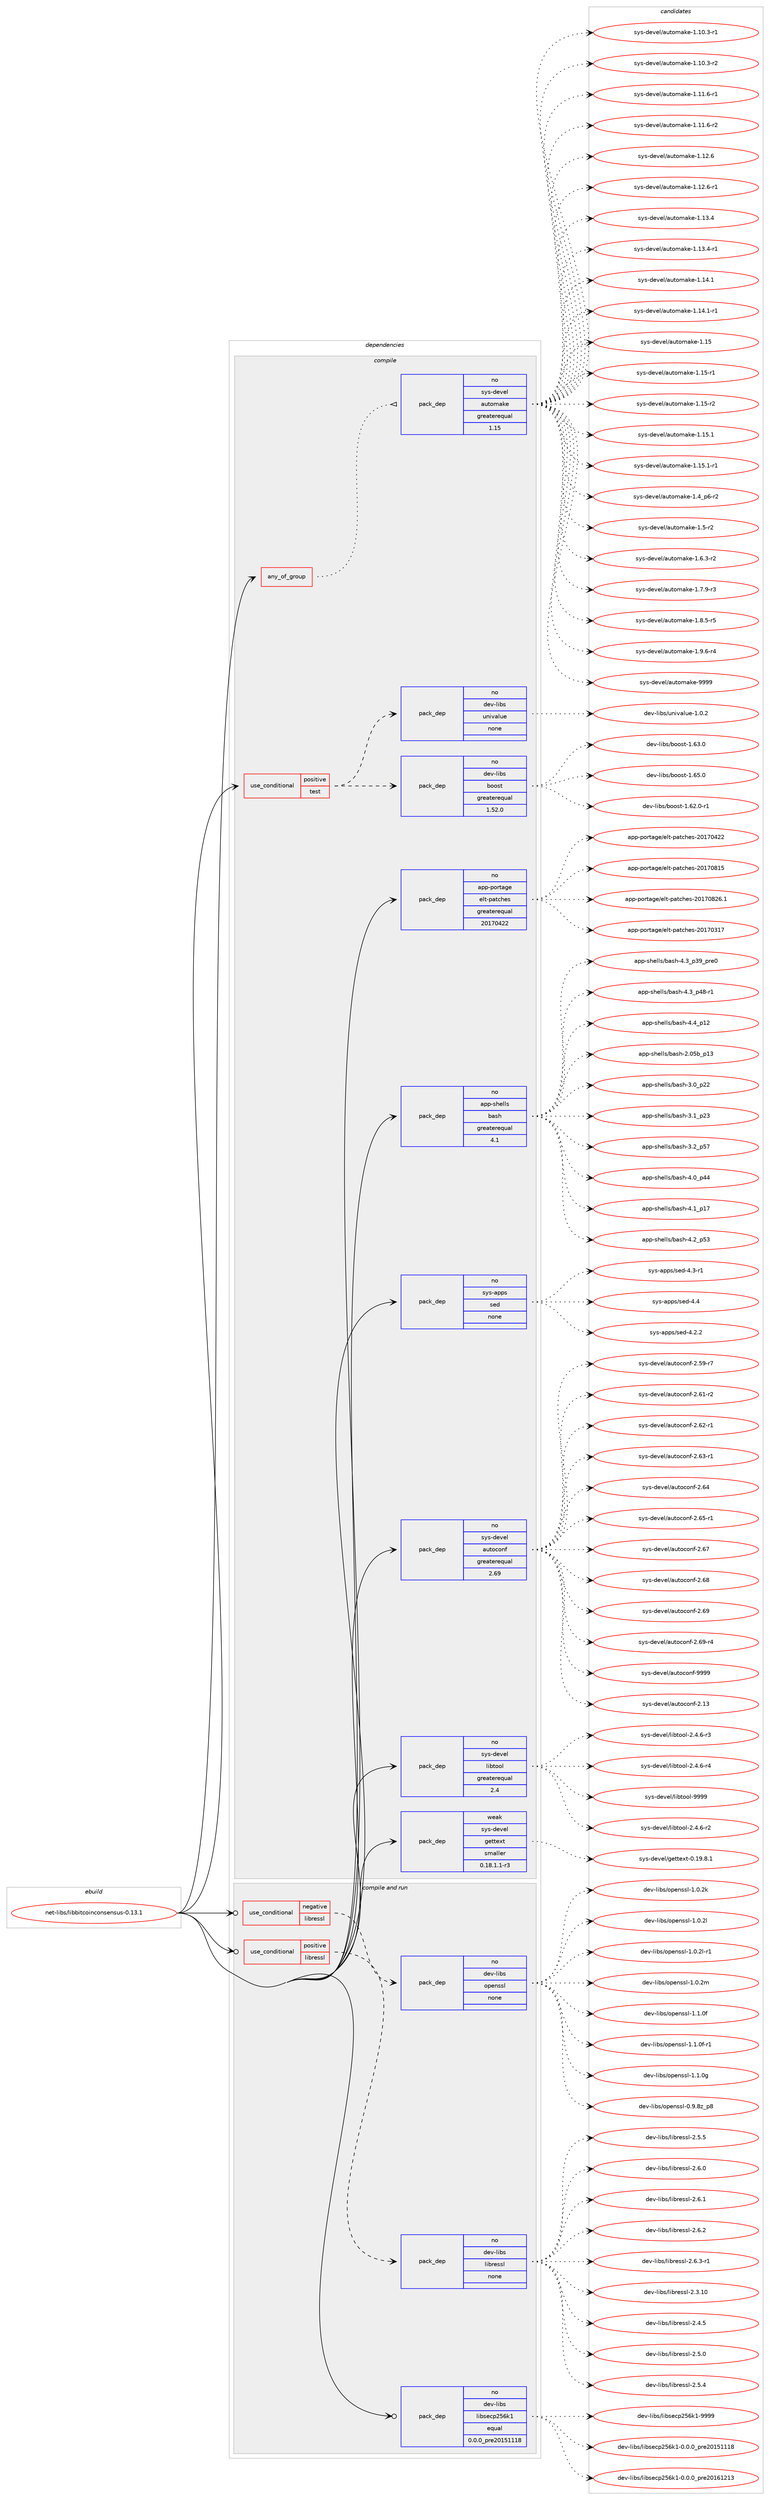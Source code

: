 digraph prolog {

# *************
# Graph options
# *************

newrank=true;
concentrate=true;
compound=true;
graph [rankdir=LR,fontname=Helvetica,fontsize=10,ranksep=1.5];#, ranksep=2.5, nodesep=0.2];
edge  [arrowhead=vee];
node  [fontname=Helvetica,fontsize=10];

# **********
# The ebuild
# **********

subgraph cluster_leftcol {
color=gray;
rank=same;
label=<<i>ebuild</i>>;
id [label="net-libs/libbitcoinconsensus-0.13.1", color=red, width=4, href="../net-libs/libbitcoinconsensus-0.13.1.svg"];
}

# ****************
# The dependencies
# ****************

subgraph cluster_midcol {
color=gray;
label=<<i>dependencies</i>>;
subgraph cluster_compile {
fillcolor="#eeeeee";
style=filled;
label=<<i>compile</i>>;
subgraph any6735 {
dependency416690 [label=<<TABLE BORDER="0" CELLBORDER="1" CELLSPACING="0" CELLPADDING="4"><TR><TD CELLPADDING="10">any_of_group</TD></TR></TABLE>>, shape=none, color=red];subgraph pack306622 {
dependency416691 [label=<<TABLE BORDER="0" CELLBORDER="1" CELLSPACING="0" CELLPADDING="4" WIDTH="220"><TR><TD ROWSPAN="6" CELLPADDING="30">pack_dep</TD></TR><TR><TD WIDTH="110">no</TD></TR><TR><TD>sys-devel</TD></TR><TR><TD>automake</TD></TR><TR><TD>greaterequal</TD></TR><TR><TD>1.15</TD></TR></TABLE>>, shape=none, color=blue];
}
dependency416690:e -> dependency416691:w [weight=20,style="dotted",arrowhead="oinv"];
}
id:e -> dependency416690:w [weight=20,style="solid",arrowhead="vee"];
subgraph cond103141 {
dependency416692 [label=<<TABLE BORDER="0" CELLBORDER="1" CELLSPACING="0" CELLPADDING="4"><TR><TD ROWSPAN="3" CELLPADDING="10">use_conditional</TD></TR><TR><TD>positive</TD></TR><TR><TD>test</TD></TR></TABLE>>, shape=none, color=red];
subgraph pack306623 {
dependency416693 [label=<<TABLE BORDER="0" CELLBORDER="1" CELLSPACING="0" CELLPADDING="4" WIDTH="220"><TR><TD ROWSPAN="6" CELLPADDING="30">pack_dep</TD></TR><TR><TD WIDTH="110">no</TD></TR><TR><TD>dev-libs</TD></TR><TR><TD>univalue</TD></TR><TR><TD>none</TD></TR><TR><TD></TD></TR></TABLE>>, shape=none, color=blue];
}
dependency416692:e -> dependency416693:w [weight=20,style="dashed",arrowhead="vee"];
subgraph pack306624 {
dependency416694 [label=<<TABLE BORDER="0" CELLBORDER="1" CELLSPACING="0" CELLPADDING="4" WIDTH="220"><TR><TD ROWSPAN="6" CELLPADDING="30">pack_dep</TD></TR><TR><TD WIDTH="110">no</TD></TR><TR><TD>dev-libs</TD></TR><TR><TD>boost</TD></TR><TR><TD>greaterequal</TD></TR><TR><TD>1.52.0</TD></TR></TABLE>>, shape=none, color=blue];
}
dependency416692:e -> dependency416694:w [weight=20,style="dashed",arrowhead="vee"];
}
id:e -> dependency416692:w [weight=20,style="solid",arrowhead="vee"];
subgraph pack306625 {
dependency416695 [label=<<TABLE BORDER="0" CELLBORDER="1" CELLSPACING="0" CELLPADDING="4" WIDTH="220"><TR><TD ROWSPAN="6" CELLPADDING="30">pack_dep</TD></TR><TR><TD WIDTH="110">no</TD></TR><TR><TD>app-portage</TD></TR><TR><TD>elt-patches</TD></TR><TR><TD>greaterequal</TD></TR><TR><TD>20170422</TD></TR></TABLE>>, shape=none, color=blue];
}
id:e -> dependency416695:w [weight=20,style="solid",arrowhead="vee"];
subgraph pack306626 {
dependency416696 [label=<<TABLE BORDER="0" CELLBORDER="1" CELLSPACING="0" CELLPADDING="4" WIDTH="220"><TR><TD ROWSPAN="6" CELLPADDING="30">pack_dep</TD></TR><TR><TD WIDTH="110">no</TD></TR><TR><TD>app-shells</TD></TR><TR><TD>bash</TD></TR><TR><TD>greaterequal</TD></TR><TR><TD>4.1</TD></TR></TABLE>>, shape=none, color=blue];
}
id:e -> dependency416696:w [weight=20,style="solid",arrowhead="vee"];
subgraph pack306627 {
dependency416697 [label=<<TABLE BORDER="0" CELLBORDER="1" CELLSPACING="0" CELLPADDING="4" WIDTH="220"><TR><TD ROWSPAN="6" CELLPADDING="30">pack_dep</TD></TR><TR><TD WIDTH="110">no</TD></TR><TR><TD>sys-apps</TD></TR><TR><TD>sed</TD></TR><TR><TD>none</TD></TR><TR><TD></TD></TR></TABLE>>, shape=none, color=blue];
}
id:e -> dependency416697:w [weight=20,style="solid",arrowhead="vee"];
subgraph pack306628 {
dependency416698 [label=<<TABLE BORDER="0" CELLBORDER="1" CELLSPACING="0" CELLPADDING="4" WIDTH="220"><TR><TD ROWSPAN="6" CELLPADDING="30">pack_dep</TD></TR><TR><TD WIDTH="110">no</TD></TR><TR><TD>sys-devel</TD></TR><TR><TD>autoconf</TD></TR><TR><TD>greaterequal</TD></TR><TR><TD>2.69</TD></TR></TABLE>>, shape=none, color=blue];
}
id:e -> dependency416698:w [weight=20,style="solid",arrowhead="vee"];
subgraph pack306629 {
dependency416699 [label=<<TABLE BORDER="0" CELLBORDER="1" CELLSPACING="0" CELLPADDING="4" WIDTH="220"><TR><TD ROWSPAN="6" CELLPADDING="30">pack_dep</TD></TR><TR><TD WIDTH="110">no</TD></TR><TR><TD>sys-devel</TD></TR><TR><TD>libtool</TD></TR><TR><TD>greaterequal</TD></TR><TR><TD>2.4</TD></TR></TABLE>>, shape=none, color=blue];
}
id:e -> dependency416699:w [weight=20,style="solid",arrowhead="vee"];
subgraph pack306630 {
dependency416700 [label=<<TABLE BORDER="0" CELLBORDER="1" CELLSPACING="0" CELLPADDING="4" WIDTH="220"><TR><TD ROWSPAN="6" CELLPADDING="30">pack_dep</TD></TR><TR><TD WIDTH="110">weak</TD></TR><TR><TD>sys-devel</TD></TR><TR><TD>gettext</TD></TR><TR><TD>smaller</TD></TR><TR><TD>0.18.1.1-r3</TD></TR></TABLE>>, shape=none, color=blue];
}
id:e -> dependency416700:w [weight=20,style="solid",arrowhead="vee"];
}
subgraph cluster_compileandrun {
fillcolor="#eeeeee";
style=filled;
label=<<i>compile and run</i>>;
subgraph cond103142 {
dependency416701 [label=<<TABLE BORDER="0" CELLBORDER="1" CELLSPACING="0" CELLPADDING="4"><TR><TD ROWSPAN="3" CELLPADDING="10">use_conditional</TD></TR><TR><TD>negative</TD></TR><TR><TD>libressl</TD></TR></TABLE>>, shape=none, color=red];
subgraph pack306631 {
dependency416702 [label=<<TABLE BORDER="0" CELLBORDER="1" CELLSPACING="0" CELLPADDING="4" WIDTH="220"><TR><TD ROWSPAN="6" CELLPADDING="30">pack_dep</TD></TR><TR><TD WIDTH="110">no</TD></TR><TR><TD>dev-libs</TD></TR><TR><TD>openssl</TD></TR><TR><TD>none</TD></TR><TR><TD></TD></TR></TABLE>>, shape=none, color=blue];
}
dependency416701:e -> dependency416702:w [weight=20,style="dashed",arrowhead="vee"];
}
id:e -> dependency416701:w [weight=20,style="solid",arrowhead="odotvee"];
subgraph cond103143 {
dependency416703 [label=<<TABLE BORDER="0" CELLBORDER="1" CELLSPACING="0" CELLPADDING="4"><TR><TD ROWSPAN="3" CELLPADDING="10">use_conditional</TD></TR><TR><TD>positive</TD></TR><TR><TD>libressl</TD></TR></TABLE>>, shape=none, color=red];
subgraph pack306632 {
dependency416704 [label=<<TABLE BORDER="0" CELLBORDER="1" CELLSPACING="0" CELLPADDING="4" WIDTH="220"><TR><TD ROWSPAN="6" CELLPADDING="30">pack_dep</TD></TR><TR><TD WIDTH="110">no</TD></TR><TR><TD>dev-libs</TD></TR><TR><TD>libressl</TD></TR><TR><TD>none</TD></TR><TR><TD></TD></TR></TABLE>>, shape=none, color=blue];
}
dependency416703:e -> dependency416704:w [weight=20,style="dashed",arrowhead="vee"];
}
id:e -> dependency416703:w [weight=20,style="solid",arrowhead="odotvee"];
subgraph pack306633 {
dependency416705 [label=<<TABLE BORDER="0" CELLBORDER="1" CELLSPACING="0" CELLPADDING="4" WIDTH="220"><TR><TD ROWSPAN="6" CELLPADDING="30">pack_dep</TD></TR><TR><TD WIDTH="110">no</TD></TR><TR><TD>dev-libs</TD></TR><TR><TD>libsecp256k1</TD></TR><TR><TD>equal</TD></TR><TR><TD>0.0.0_pre20151118</TD></TR></TABLE>>, shape=none, color=blue];
}
id:e -> dependency416705:w [weight=20,style="solid",arrowhead="odotvee"];
}
subgraph cluster_run {
fillcolor="#eeeeee";
style=filled;
label=<<i>run</i>>;
}
}

# **************
# The candidates
# **************

subgraph cluster_choices {
rank=same;
color=gray;
label=<<i>candidates</i>>;

subgraph choice306622 {
color=black;
nodesep=1;
choice11512111545100101118101108479711711611110997107101454946494846514511449 [label="sys-devel/automake-1.10.3-r1", color=red, width=4,href="../sys-devel/automake-1.10.3-r1.svg"];
choice11512111545100101118101108479711711611110997107101454946494846514511450 [label="sys-devel/automake-1.10.3-r2", color=red, width=4,href="../sys-devel/automake-1.10.3-r2.svg"];
choice11512111545100101118101108479711711611110997107101454946494946544511449 [label="sys-devel/automake-1.11.6-r1", color=red, width=4,href="../sys-devel/automake-1.11.6-r1.svg"];
choice11512111545100101118101108479711711611110997107101454946494946544511450 [label="sys-devel/automake-1.11.6-r2", color=red, width=4,href="../sys-devel/automake-1.11.6-r2.svg"];
choice1151211154510010111810110847971171161111099710710145494649504654 [label="sys-devel/automake-1.12.6", color=red, width=4,href="../sys-devel/automake-1.12.6.svg"];
choice11512111545100101118101108479711711611110997107101454946495046544511449 [label="sys-devel/automake-1.12.6-r1", color=red, width=4,href="../sys-devel/automake-1.12.6-r1.svg"];
choice1151211154510010111810110847971171161111099710710145494649514652 [label="sys-devel/automake-1.13.4", color=red, width=4,href="../sys-devel/automake-1.13.4.svg"];
choice11512111545100101118101108479711711611110997107101454946495146524511449 [label="sys-devel/automake-1.13.4-r1", color=red, width=4,href="../sys-devel/automake-1.13.4-r1.svg"];
choice1151211154510010111810110847971171161111099710710145494649524649 [label="sys-devel/automake-1.14.1", color=red, width=4,href="../sys-devel/automake-1.14.1.svg"];
choice11512111545100101118101108479711711611110997107101454946495246494511449 [label="sys-devel/automake-1.14.1-r1", color=red, width=4,href="../sys-devel/automake-1.14.1-r1.svg"];
choice115121115451001011181011084797117116111109971071014549464953 [label="sys-devel/automake-1.15", color=red, width=4,href="../sys-devel/automake-1.15.svg"];
choice1151211154510010111810110847971171161111099710710145494649534511449 [label="sys-devel/automake-1.15-r1", color=red, width=4,href="../sys-devel/automake-1.15-r1.svg"];
choice1151211154510010111810110847971171161111099710710145494649534511450 [label="sys-devel/automake-1.15-r2", color=red, width=4,href="../sys-devel/automake-1.15-r2.svg"];
choice1151211154510010111810110847971171161111099710710145494649534649 [label="sys-devel/automake-1.15.1", color=red, width=4,href="../sys-devel/automake-1.15.1.svg"];
choice11512111545100101118101108479711711611110997107101454946495346494511449 [label="sys-devel/automake-1.15.1-r1", color=red, width=4,href="../sys-devel/automake-1.15.1-r1.svg"];
choice115121115451001011181011084797117116111109971071014549465295112544511450 [label="sys-devel/automake-1.4_p6-r2", color=red, width=4,href="../sys-devel/automake-1.4_p6-r2.svg"];
choice11512111545100101118101108479711711611110997107101454946534511450 [label="sys-devel/automake-1.5-r2", color=red, width=4,href="../sys-devel/automake-1.5-r2.svg"];
choice115121115451001011181011084797117116111109971071014549465446514511450 [label="sys-devel/automake-1.6.3-r2", color=red, width=4,href="../sys-devel/automake-1.6.3-r2.svg"];
choice115121115451001011181011084797117116111109971071014549465546574511451 [label="sys-devel/automake-1.7.9-r3", color=red, width=4,href="../sys-devel/automake-1.7.9-r3.svg"];
choice115121115451001011181011084797117116111109971071014549465646534511453 [label="sys-devel/automake-1.8.5-r5", color=red, width=4,href="../sys-devel/automake-1.8.5-r5.svg"];
choice115121115451001011181011084797117116111109971071014549465746544511452 [label="sys-devel/automake-1.9.6-r4", color=red, width=4,href="../sys-devel/automake-1.9.6-r4.svg"];
choice115121115451001011181011084797117116111109971071014557575757 [label="sys-devel/automake-9999", color=red, width=4,href="../sys-devel/automake-9999.svg"];
dependency416691:e -> choice11512111545100101118101108479711711611110997107101454946494846514511449:w [style=dotted,weight="100"];
dependency416691:e -> choice11512111545100101118101108479711711611110997107101454946494846514511450:w [style=dotted,weight="100"];
dependency416691:e -> choice11512111545100101118101108479711711611110997107101454946494946544511449:w [style=dotted,weight="100"];
dependency416691:e -> choice11512111545100101118101108479711711611110997107101454946494946544511450:w [style=dotted,weight="100"];
dependency416691:e -> choice1151211154510010111810110847971171161111099710710145494649504654:w [style=dotted,weight="100"];
dependency416691:e -> choice11512111545100101118101108479711711611110997107101454946495046544511449:w [style=dotted,weight="100"];
dependency416691:e -> choice1151211154510010111810110847971171161111099710710145494649514652:w [style=dotted,weight="100"];
dependency416691:e -> choice11512111545100101118101108479711711611110997107101454946495146524511449:w [style=dotted,weight="100"];
dependency416691:e -> choice1151211154510010111810110847971171161111099710710145494649524649:w [style=dotted,weight="100"];
dependency416691:e -> choice11512111545100101118101108479711711611110997107101454946495246494511449:w [style=dotted,weight="100"];
dependency416691:e -> choice115121115451001011181011084797117116111109971071014549464953:w [style=dotted,weight="100"];
dependency416691:e -> choice1151211154510010111810110847971171161111099710710145494649534511449:w [style=dotted,weight="100"];
dependency416691:e -> choice1151211154510010111810110847971171161111099710710145494649534511450:w [style=dotted,weight="100"];
dependency416691:e -> choice1151211154510010111810110847971171161111099710710145494649534649:w [style=dotted,weight="100"];
dependency416691:e -> choice11512111545100101118101108479711711611110997107101454946495346494511449:w [style=dotted,weight="100"];
dependency416691:e -> choice115121115451001011181011084797117116111109971071014549465295112544511450:w [style=dotted,weight="100"];
dependency416691:e -> choice11512111545100101118101108479711711611110997107101454946534511450:w [style=dotted,weight="100"];
dependency416691:e -> choice115121115451001011181011084797117116111109971071014549465446514511450:w [style=dotted,weight="100"];
dependency416691:e -> choice115121115451001011181011084797117116111109971071014549465546574511451:w [style=dotted,weight="100"];
dependency416691:e -> choice115121115451001011181011084797117116111109971071014549465646534511453:w [style=dotted,weight="100"];
dependency416691:e -> choice115121115451001011181011084797117116111109971071014549465746544511452:w [style=dotted,weight="100"];
dependency416691:e -> choice115121115451001011181011084797117116111109971071014557575757:w [style=dotted,weight="100"];
}
subgraph choice306623 {
color=black;
nodesep=1;
choice10010111845108105981154711711010511897108117101454946484650 [label="dev-libs/univalue-1.0.2", color=red, width=4,href="../dev-libs/univalue-1.0.2.svg"];
dependency416693:e -> choice10010111845108105981154711711010511897108117101454946484650:w [style=dotted,weight="100"];
}
subgraph choice306624 {
color=black;
nodesep=1;
choice10010111845108105981154798111111115116454946545046484511449 [label="dev-libs/boost-1.62.0-r1", color=red, width=4,href="../dev-libs/boost-1.62.0-r1.svg"];
choice1001011184510810598115479811111111511645494654514648 [label="dev-libs/boost-1.63.0", color=red, width=4,href="../dev-libs/boost-1.63.0.svg"];
choice1001011184510810598115479811111111511645494654534648 [label="dev-libs/boost-1.65.0", color=red, width=4,href="../dev-libs/boost-1.65.0.svg"];
dependency416694:e -> choice10010111845108105981154798111111115116454946545046484511449:w [style=dotted,weight="100"];
dependency416694:e -> choice1001011184510810598115479811111111511645494654514648:w [style=dotted,weight="100"];
dependency416694:e -> choice1001011184510810598115479811111111511645494654534648:w [style=dotted,weight="100"];
}
subgraph choice306625 {
color=black;
nodesep=1;
choice97112112451121111141169710310147101108116451129711699104101115455048495548514955 [label="app-portage/elt-patches-20170317", color=red, width=4,href="../app-portage/elt-patches-20170317.svg"];
choice97112112451121111141169710310147101108116451129711699104101115455048495548525050 [label="app-portage/elt-patches-20170422", color=red, width=4,href="../app-portage/elt-patches-20170422.svg"];
choice97112112451121111141169710310147101108116451129711699104101115455048495548564953 [label="app-portage/elt-patches-20170815", color=red, width=4,href="../app-portage/elt-patches-20170815.svg"];
choice971121124511211111411697103101471011081164511297116991041011154550484955485650544649 [label="app-portage/elt-patches-20170826.1", color=red, width=4,href="../app-portage/elt-patches-20170826.1.svg"];
dependency416695:e -> choice97112112451121111141169710310147101108116451129711699104101115455048495548514955:w [style=dotted,weight="100"];
dependency416695:e -> choice97112112451121111141169710310147101108116451129711699104101115455048495548525050:w [style=dotted,weight="100"];
dependency416695:e -> choice97112112451121111141169710310147101108116451129711699104101115455048495548564953:w [style=dotted,weight="100"];
dependency416695:e -> choice971121124511211111411697103101471011081164511297116991041011154550484955485650544649:w [style=dotted,weight="100"];
}
subgraph choice306626 {
color=black;
nodesep=1;
choice9711211245115104101108108115479897115104455046485398951124951 [label="app-shells/bash-2.05b_p13", color=red, width=4,href="../app-shells/bash-2.05b_p13.svg"];
choice971121124511510410110810811547989711510445514648951125050 [label="app-shells/bash-3.0_p22", color=red, width=4,href="../app-shells/bash-3.0_p22.svg"];
choice971121124511510410110810811547989711510445514649951125051 [label="app-shells/bash-3.1_p23", color=red, width=4,href="../app-shells/bash-3.1_p23.svg"];
choice971121124511510410110810811547989711510445514650951125355 [label="app-shells/bash-3.2_p57", color=red, width=4,href="../app-shells/bash-3.2_p57.svg"];
choice971121124511510410110810811547989711510445524648951125252 [label="app-shells/bash-4.0_p44", color=red, width=4,href="../app-shells/bash-4.0_p44.svg"];
choice971121124511510410110810811547989711510445524649951124955 [label="app-shells/bash-4.1_p17", color=red, width=4,href="../app-shells/bash-4.1_p17.svg"];
choice971121124511510410110810811547989711510445524650951125351 [label="app-shells/bash-4.2_p53", color=red, width=4,href="../app-shells/bash-4.2_p53.svg"];
choice9711211245115104101108108115479897115104455246519511251579511211410148 [label="app-shells/bash-4.3_p39_pre0", color=red, width=4,href="../app-shells/bash-4.3_p39_pre0.svg"];
choice9711211245115104101108108115479897115104455246519511252564511449 [label="app-shells/bash-4.3_p48-r1", color=red, width=4,href="../app-shells/bash-4.3_p48-r1.svg"];
choice971121124511510410110810811547989711510445524652951124950 [label="app-shells/bash-4.4_p12", color=red, width=4,href="../app-shells/bash-4.4_p12.svg"];
dependency416696:e -> choice9711211245115104101108108115479897115104455046485398951124951:w [style=dotted,weight="100"];
dependency416696:e -> choice971121124511510410110810811547989711510445514648951125050:w [style=dotted,weight="100"];
dependency416696:e -> choice971121124511510410110810811547989711510445514649951125051:w [style=dotted,weight="100"];
dependency416696:e -> choice971121124511510410110810811547989711510445514650951125355:w [style=dotted,weight="100"];
dependency416696:e -> choice971121124511510410110810811547989711510445524648951125252:w [style=dotted,weight="100"];
dependency416696:e -> choice971121124511510410110810811547989711510445524649951124955:w [style=dotted,weight="100"];
dependency416696:e -> choice971121124511510410110810811547989711510445524650951125351:w [style=dotted,weight="100"];
dependency416696:e -> choice9711211245115104101108108115479897115104455246519511251579511211410148:w [style=dotted,weight="100"];
dependency416696:e -> choice9711211245115104101108108115479897115104455246519511252564511449:w [style=dotted,weight="100"];
dependency416696:e -> choice971121124511510410110810811547989711510445524652951124950:w [style=dotted,weight="100"];
}
subgraph choice306627 {
color=black;
nodesep=1;
choice115121115459711211211547115101100455246504650 [label="sys-apps/sed-4.2.2", color=red, width=4,href="../sys-apps/sed-4.2.2.svg"];
choice115121115459711211211547115101100455246514511449 [label="sys-apps/sed-4.3-r1", color=red, width=4,href="../sys-apps/sed-4.3-r1.svg"];
choice11512111545971121121154711510110045524652 [label="sys-apps/sed-4.4", color=red, width=4,href="../sys-apps/sed-4.4.svg"];
dependency416697:e -> choice115121115459711211211547115101100455246504650:w [style=dotted,weight="100"];
dependency416697:e -> choice115121115459711211211547115101100455246514511449:w [style=dotted,weight="100"];
dependency416697:e -> choice11512111545971121121154711510110045524652:w [style=dotted,weight="100"];
}
subgraph choice306628 {
color=black;
nodesep=1;
choice115121115451001011181011084797117116111991111101024550464951 [label="sys-devel/autoconf-2.13", color=red, width=4,href="../sys-devel/autoconf-2.13.svg"];
choice1151211154510010111810110847971171161119911111010245504653574511455 [label="sys-devel/autoconf-2.59-r7", color=red, width=4,href="../sys-devel/autoconf-2.59-r7.svg"];
choice1151211154510010111810110847971171161119911111010245504654494511450 [label="sys-devel/autoconf-2.61-r2", color=red, width=4,href="../sys-devel/autoconf-2.61-r2.svg"];
choice1151211154510010111810110847971171161119911111010245504654504511449 [label="sys-devel/autoconf-2.62-r1", color=red, width=4,href="../sys-devel/autoconf-2.62-r1.svg"];
choice1151211154510010111810110847971171161119911111010245504654514511449 [label="sys-devel/autoconf-2.63-r1", color=red, width=4,href="../sys-devel/autoconf-2.63-r1.svg"];
choice115121115451001011181011084797117116111991111101024550465452 [label="sys-devel/autoconf-2.64", color=red, width=4,href="../sys-devel/autoconf-2.64.svg"];
choice1151211154510010111810110847971171161119911111010245504654534511449 [label="sys-devel/autoconf-2.65-r1", color=red, width=4,href="../sys-devel/autoconf-2.65-r1.svg"];
choice115121115451001011181011084797117116111991111101024550465455 [label="sys-devel/autoconf-2.67", color=red, width=4,href="../sys-devel/autoconf-2.67.svg"];
choice115121115451001011181011084797117116111991111101024550465456 [label="sys-devel/autoconf-2.68", color=red, width=4,href="../sys-devel/autoconf-2.68.svg"];
choice115121115451001011181011084797117116111991111101024550465457 [label="sys-devel/autoconf-2.69", color=red, width=4,href="../sys-devel/autoconf-2.69.svg"];
choice1151211154510010111810110847971171161119911111010245504654574511452 [label="sys-devel/autoconf-2.69-r4", color=red, width=4,href="../sys-devel/autoconf-2.69-r4.svg"];
choice115121115451001011181011084797117116111991111101024557575757 [label="sys-devel/autoconf-9999", color=red, width=4,href="../sys-devel/autoconf-9999.svg"];
dependency416698:e -> choice115121115451001011181011084797117116111991111101024550464951:w [style=dotted,weight="100"];
dependency416698:e -> choice1151211154510010111810110847971171161119911111010245504653574511455:w [style=dotted,weight="100"];
dependency416698:e -> choice1151211154510010111810110847971171161119911111010245504654494511450:w [style=dotted,weight="100"];
dependency416698:e -> choice1151211154510010111810110847971171161119911111010245504654504511449:w [style=dotted,weight="100"];
dependency416698:e -> choice1151211154510010111810110847971171161119911111010245504654514511449:w [style=dotted,weight="100"];
dependency416698:e -> choice115121115451001011181011084797117116111991111101024550465452:w [style=dotted,weight="100"];
dependency416698:e -> choice1151211154510010111810110847971171161119911111010245504654534511449:w [style=dotted,weight="100"];
dependency416698:e -> choice115121115451001011181011084797117116111991111101024550465455:w [style=dotted,weight="100"];
dependency416698:e -> choice115121115451001011181011084797117116111991111101024550465456:w [style=dotted,weight="100"];
dependency416698:e -> choice115121115451001011181011084797117116111991111101024550465457:w [style=dotted,weight="100"];
dependency416698:e -> choice1151211154510010111810110847971171161119911111010245504654574511452:w [style=dotted,weight="100"];
dependency416698:e -> choice115121115451001011181011084797117116111991111101024557575757:w [style=dotted,weight="100"];
}
subgraph choice306629 {
color=black;
nodesep=1;
choice1151211154510010111810110847108105981161111111084550465246544511450 [label="sys-devel/libtool-2.4.6-r2", color=red, width=4,href="../sys-devel/libtool-2.4.6-r2.svg"];
choice1151211154510010111810110847108105981161111111084550465246544511451 [label="sys-devel/libtool-2.4.6-r3", color=red, width=4,href="../sys-devel/libtool-2.4.6-r3.svg"];
choice1151211154510010111810110847108105981161111111084550465246544511452 [label="sys-devel/libtool-2.4.6-r4", color=red, width=4,href="../sys-devel/libtool-2.4.6-r4.svg"];
choice1151211154510010111810110847108105981161111111084557575757 [label="sys-devel/libtool-9999", color=red, width=4,href="../sys-devel/libtool-9999.svg"];
dependency416699:e -> choice1151211154510010111810110847108105981161111111084550465246544511450:w [style=dotted,weight="100"];
dependency416699:e -> choice1151211154510010111810110847108105981161111111084550465246544511451:w [style=dotted,weight="100"];
dependency416699:e -> choice1151211154510010111810110847108105981161111111084550465246544511452:w [style=dotted,weight="100"];
dependency416699:e -> choice1151211154510010111810110847108105981161111111084557575757:w [style=dotted,weight="100"];
}
subgraph choice306630 {
color=black;
nodesep=1;
choice1151211154510010111810110847103101116116101120116454846495746564649 [label="sys-devel/gettext-0.19.8.1", color=red, width=4,href="../sys-devel/gettext-0.19.8.1.svg"];
dependency416700:e -> choice1151211154510010111810110847103101116116101120116454846495746564649:w [style=dotted,weight="100"];
}
subgraph choice306631 {
color=black;
nodesep=1;
choice1001011184510810598115471111121011101151151084548465746561229511256 [label="dev-libs/openssl-0.9.8z_p8", color=red, width=4,href="../dev-libs/openssl-0.9.8z_p8.svg"];
choice100101118451081059811547111112101110115115108454946484650107 [label="dev-libs/openssl-1.0.2k", color=red, width=4,href="../dev-libs/openssl-1.0.2k.svg"];
choice100101118451081059811547111112101110115115108454946484650108 [label="dev-libs/openssl-1.0.2l", color=red, width=4,href="../dev-libs/openssl-1.0.2l.svg"];
choice1001011184510810598115471111121011101151151084549464846501084511449 [label="dev-libs/openssl-1.0.2l-r1", color=red, width=4,href="../dev-libs/openssl-1.0.2l-r1.svg"];
choice100101118451081059811547111112101110115115108454946484650109 [label="dev-libs/openssl-1.0.2m", color=red, width=4,href="../dev-libs/openssl-1.0.2m.svg"];
choice100101118451081059811547111112101110115115108454946494648102 [label="dev-libs/openssl-1.1.0f", color=red, width=4,href="../dev-libs/openssl-1.1.0f.svg"];
choice1001011184510810598115471111121011101151151084549464946481024511449 [label="dev-libs/openssl-1.1.0f-r1", color=red, width=4,href="../dev-libs/openssl-1.1.0f-r1.svg"];
choice100101118451081059811547111112101110115115108454946494648103 [label="dev-libs/openssl-1.1.0g", color=red, width=4,href="../dev-libs/openssl-1.1.0g.svg"];
dependency416702:e -> choice1001011184510810598115471111121011101151151084548465746561229511256:w [style=dotted,weight="100"];
dependency416702:e -> choice100101118451081059811547111112101110115115108454946484650107:w [style=dotted,weight="100"];
dependency416702:e -> choice100101118451081059811547111112101110115115108454946484650108:w [style=dotted,weight="100"];
dependency416702:e -> choice1001011184510810598115471111121011101151151084549464846501084511449:w [style=dotted,weight="100"];
dependency416702:e -> choice100101118451081059811547111112101110115115108454946484650109:w [style=dotted,weight="100"];
dependency416702:e -> choice100101118451081059811547111112101110115115108454946494648102:w [style=dotted,weight="100"];
dependency416702:e -> choice1001011184510810598115471111121011101151151084549464946481024511449:w [style=dotted,weight="100"];
dependency416702:e -> choice100101118451081059811547111112101110115115108454946494648103:w [style=dotted,weight="100"];
}
subgraph choice306632 {
color=black;
nodesep=1;
choice1001011184510810598115471081059811410111511510845504651464948 [label="dev-libs/libressl-2.3.10", color=red, width=4,href="../dev-libs/libressl-2.3.10.svg"];
choice10010111845108105981154710810598114101115115108455046524653 [label="dev-libs/libressl-2.4.5", color=red, width=4,href="../dev-libs/libressl-2.4.5.svg"];
choice10010111845108105981154710810598114101115115108455046534648 [label="dev-libs/libressl-2.5.0", color=red, width=4,href="../dev-libs/libressl-2.5.0.svg"];
choice10010111845108105981154710810598114101115115108455046534652 [label="dev-libs/libressl-2.5.4", color=red, width=4,href="../dev-libs/libressl-2.5.4.svg"];
choice10010111845108105981154710810598114101115115108455046534653 [label="dev-libs/libressl-2.5.5", color=red, width=4,href="../dev-libs/libressl-2.5.5.svg"];
choice10010111845108105981154710810598114101115115108455046544648 [label="dev-libs/libressl-2.6.0", color=red, width=4,href="../dev-libs/libressl-2.6.0.svg"];
choice10010111845108105981154710810598114101115115108455046544649 [label="dev-libs/libressl-2.6.1", color=red, width=4,href="../dev-libs/libressl-2.6.1.svg"];
choice10010111845108105981154710810598114101115115108455046544650 [label="dev-libs/libressl-2.6.2", color=red, width=4,href="../dev-libs/libressl-2.6.2.svg"];
choice100101118451081059811547108105981141011151151084550465446514511449 [label="dev-libs/libressl-2.6.3-r1", color=red, width=4,href="../dev-libs/libressl-2.6.3-r1.svg"];
dependency416704:e -> choice1001011184510810598115471081059811410111511510845504651464948:w [style=dotted,weight="100"];
dependency416704:e -> choice10010111845108105981154710810598114101115115108455046524653:w [style=dotted,weight="100"];
dependency416704:e -> choice10010111845108105981154710810598114101115115108455046534648:w [style=dotted,weight="100"];
dependency416704:e -> choice10010111845108105981154710810598114101115115108455046534652:w [style=dotted,weight="100"];
dependency416704:e -> choice10010111845108105981154710810598114101115115108455046534653:w [style=dotted,weight="100"];
dependency416704:e -> choice10010111845108105981154710810598114101115115108455046544648:w [style=dotted,weight="100"];
dependency416704:e -> choice10010111845108105981154710810598114101115115108455046544649:w [style=dotted,weight="100"];
dependency416704:e -> choice10010111845108105981154710810598114101115115108455046544650:w [style=dotted,weight="100"];
dependency416704:e -> choice100101118451081059811547108105981141011151151084550465446514511449:w [style=dotted,weight="100"];
}
subgraph choice306633 {
color=black;
nodesep=1;
choice100101118451081059811547108105981151019911250535410749454846484648951121141015048495349494956 [label="dev-libs/libsecp256k1-0.0.0_pre20151118", color=red, width=4,href="../dev-libs/libsecp256k1-0.0.0_pre20151118.svg"];
choice100101118451081059811547108105981151019911250535410749454846484648951121141015048495449504951 [label="dev-libs/libsecp256k1-0.0.0_pre20161213", color=red, width=4,href="../dev-libs/libsecp256k1-0.0.0_pre20161213.svg"];
choice1001011184510810598115471081059811510199112505354107494557575757 [label="dev-libs/libsecp256k1-9999", color=red, width=4,href="../dev-libs/libsecp256k1-9999.svg"];
dependency416705:e -> choice100101118451081059811547108105981151019911250535410749454846484648951121141015048495349494956:w [style=dotted,weight="100"];
dependency416705:e -> choice100101118451081059811547108105981151019911250535410749454846484648951121141015048495449504951:w [style=dotted,weight="100"];
dependency416705:e -> choice1001011184510810598115471081059811510199112505354107494557575757:w [style=dotted,weight="100"];
}
}

}
